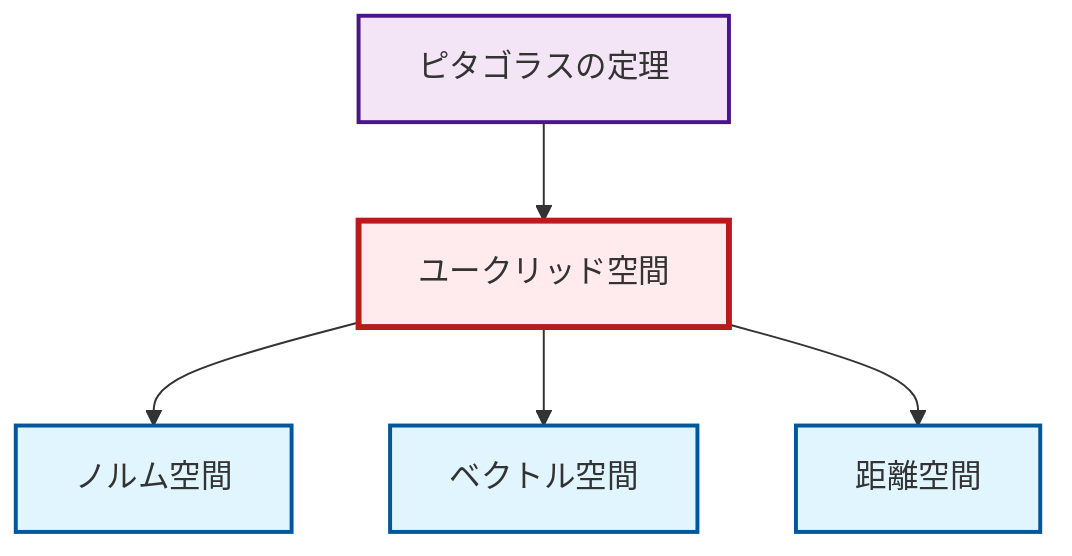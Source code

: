 graph TD
    classDef definition fill:#e1f5fe,stroke:#01579b,stroke-width:2px
    classDef theorem fill:#f3e5f5,stroke:#4a148c,stroke-width:2px
    classDef axiom fill:#fff3e0,stroke:#e65100,stroke-width:2px
    classDef example fill:#e8f5e9,stroke:#1b5e20,stroke-width:2px
    classDef current fill:#ffebee,stroke:#b71c1c,stroke-width:3px
    def-metric-space["距離空間"]:::definition
    thm-pythagorean["ピタゴラスの定理"]:::theorem
    def-euclidean-space["ユークリッド空間"]:::definition
    def-normed-vector-space["ノルム空間"]:::definition
    def-vector-space["ベクトル空間"]:::definition
    def-euclidean-space --> def-normed-vector-space
    def-euclidean-space --> def-vector-space
    thm-pythagorean --> def-euclidean-space
    def-euclidean-space --> def-metric-space
    class def-euclidean-space current
